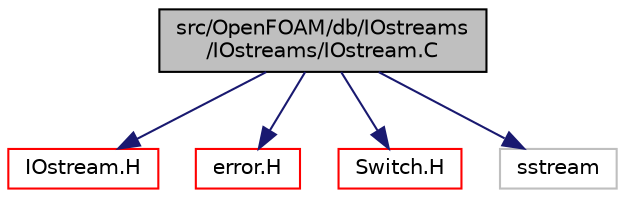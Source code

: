 digraph "src/OpenFOAM/db/IOstreams/IOstreams/IOstream.C"
{
  bgcolor="transparent";
  edge [fontname="Helvetica",fontsize="10",labelfontname="Helvetica",labelfontsize="10"];
  node [fontname="Helvetica",fontsize="10",shape=record];
  Node0 [label="src/OpenFOAM/db/IOstreams\l/IOstreams/IOstream.C",height=0.2,width=0.4,color="black", fillcolor="grey75", style="filled", fontcolor="black"];
  Node0 -> Node1 [color="midnightblue",fontsize="10",style="solid",fontname="Helvetica"];
  Node1 [label="IOstream.H",height=0.2,width=0.4,color="red",URL="$a09812.html"];
  Node0 -> Node38 [color="midnightblue",fontsize="10",style="solid",fontname="Helvetica"];
  Node38 [label="error.H",height=0.2,width=0.4,color="red",URL="$a09629.html"];
  Node0 -> Node46 [color="midnightblue",fontsize="10",style="solid",fontname="Helvetica"];
  Node46 [label="Switch.H",height=0.2,width=0.4,color="red",URL="$a12926.html"];
  Node0 -> Node47 [color="midnightblue",fontsize="10",style="solid",fontname="Helvetica"];
  Node47 [label="sstream",height=0.2,width=0.4,color="grey75"];
}
